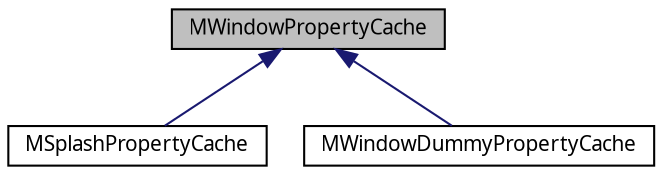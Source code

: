 digraph G
{
  edge [fontname="FreeSans.ttf",fontsize="10",labelfontname="FreeSans.ttf",labelfontsize="10"];
  node [fontname="FreeSans.ttf",fontsize="10",shape=record];
  Node1 [label="MWindowPropertyCache",height=0.2,width=0.4,color="black", fillcolor="grey75", style="filled" fontcolor="black"];
  Node1 -> Node2 [dir=back,color="midnightblue",fontsize="10",style="solid",fontname="FreeSans.ttf"];
  Node2 [label="MSplashPropertyCache",height=0.2,width=0.4,color="black", fillcolor="white", style="filled",URL="$class_m_splash_property_cache.html"];
  Node1 -> Node3 [dir=back,color="midnightblue",fontsize="10",style="solid",fontname="FreeSans.ttf"];
  Node3 [label="MWindowDummyPropertyCache",height=0.2,width=0.4,color="black", fillcolor="white", style="filled",URL="$class_m_window_dummy_property_cache.html"];
}
